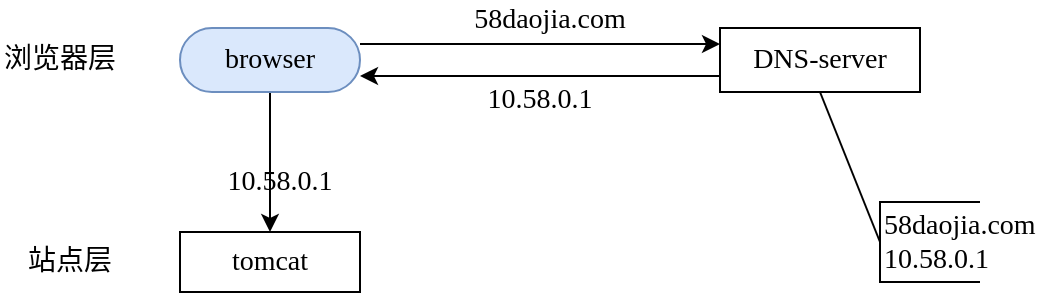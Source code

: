 <mxfile version="12.9.9" type="device" pages="5"><diagram id="zpZuHXQ0OQVlfVP7jmDp" name="DNS-1"><mxGraphModel dx="1072" dy="792" grid="1" gridSize="10" guides="1" tooltips="1" connect="1" arrows="1" fold="1" page="1" pageScale="1" pageWidth="827" pageHeight="1169" math="0" shadow="0"><root><mxCell id="0"/><mxCell id="1" parent="0"/><mxCell id="HsUQohTsoLfgaLIvV04S-1" style="edgeStyle=orthogonalEdgeStyle;rounded=0;orthogonalLoop=1;jettySize=auto;html=1;exitX=0.5;exitY=1;exitDx=0;exitDy=0;entryX=0.5;entryY=0;entryDx=0;entryDy=0;fontFamily=Verdana;fontSize=14;" edge="1" parent="1" source="HsUQohTsoLfgaLIvV04S-2" target="HsUQohTsoLfgaLIvV04S-3"><mxGeometry relative="1" as="geometry"><mxPoint x="385" y="330" as="targetPoint"/></mxGeometry></mxCell><mxCell id="HsUQohTsoLfgaLIvV04S-2" value="browser" style="rounded=1;whiteSpace=wrap;html=1;fontFamily=Verdana;fontSize=14;arcSize=50;fillColor=#dae8fc;strokeColor=#6c8ebf;" vertex="1" parent="1"><mxGeometry x="200" y="218" width="90" height="32" as="geometry"/></mxCell><mxCell id="HsUQohTsoLfgaLIvV04S-3" value="tomcat" style="rounded=0;whiteSpace=wrap;html=1;fontFamily=Verdana;fontSize=14;" vertex="1" parent="1"><mxGeometry x="200" y="320" width="90" height="30" as="geometry"/></mxCell><mxCell id="HsUQohTsoLfgaLIvV04S-4" value="DNS-server" style="rounded=0;whiteSpace=wrap;html=1;fontFamily=Verdana;fontSize=14;" vertex="1" parent="1"><mxGeometry x="470" y="218" width="100" height="32" as="geometry"/></mxCell><mxCell id="HsUQohTsoLfgaLIvV04S-5" value="" style="endArrow=classic;html=1;fontFamily=Verdana;fontSize=14;entryX=0;entryY=0.25;entryDx=0;entryDy=0;exitX=1;exitY=0.25;exitDx=0;exitDy=0;" edge="1" parent="1" source="HsUQohTsoLfgaLIvV04S-2" target="HsUQohTsoLfgaLIvV04S-4"><mxGeometry width="50" height="50" relative="1" as="geometry"><mxPoint x="330" y="246" as="sourcePoint"/><mxPoint x="350" y="408" as="targetPoint"/></mxGeometry></mxCell><mxCell id="HsUQohTsoLfgaLIvV04S-6" value="" style="endArrow=classic;html=1;fontFamily=Verdana;fontSize=14;entryX=1;entryY=0.75;entryDx=0;entryDy=0;exitX=0;exitY=0.75;exitDx=0;exitDy=0;" edge="1" parent="1" source="HsUQohTsoLfgaLIvV04S-4" target="HsUQohTsoLfgaLIvV04S-2"><mxGeometry width="50" height="50" relative="1" as="geometry"><mxPoint x="300" y="458" as="sourcePoint"/><mxPoint x="350" y="408" as="targetPoint"/></mxGeometry></mxCell><mxCell id="HsUQohTsoLfgaLIvV04S-7" value="58daojia.com&lt;br&gt;10.58.0.1" style="strokeWidth=1;html=1;shape=mxgraph.flowchart.annotation_1;align=left;pointerEvents=1;fontFamily=Verdana;fontSize=14;" vertex="1" parent="1"><mxGeometry x="550" y="305" width="50" height="40" as="geometry"/></mxCell><mxCell id="HsUQohTsoLfgaLIvV04S-8" value="" style="endArrow=none;html=1;fontFamily=Verdana;fontSize=14;entryX=0;entryY=0.5;entryDx=0;entryDy=0;entryPerimeter=0;exitX=0.5;exitY=1;exitDx=0;exitDy=0;" edge="1" parent="1" source="HsUQohTsoLfgaLIvV04S-4" target="HsUQohTsoLfgaLIvV04S-7"><mxGeometry width="50" height="50" relative="1" as="geometry"><mxPoint x="200" y="458" as="sourcePoint"/><mxPoint x="560" y="178" as="targetPoint"/></mxGeometry></mxCell><mxCell id="HsUQohTsoLfgaLIvV04S-9" value="浏览器层" style="text;html=1;strokeColor=none;fillColor=none;align=center;verticalAlign=middle;whiteSpace=wrap;rounded=0;fontFamily=Verdana;fontSize=14;" vertex="1" parent="1"><mxGeometry x="110" y="224" width="60" height="20" as="geometry"/></mxCell><mxCell id="HsUQohTsoLfgaLIvV04S-10" value="站点层" style="text;html=1;strokeColor=none;fillColor=none;align=center;verticalAlign=middle;whiteSpace=wrap;rounded=0;fontFamily=Verdana;fontSize=14;" vertex="1" parent="1"><mxGeometry x="120" y="325" width="50" height="20" as="geometry"/></mxCell><mxCell id="HsUQohTsoLfgaLIvV04S-11" value="10.58.0.1" style="text;html=1;strokeColor=none;fillColor=none;align=center;verticalAlign=middle;whiteSpace=wrap;rounded=0;fontFamily=Verdana;fontSize=14;" vertex="1" parent="1"><mxGeometry x="230" y="285" width="40" height="20" as="geometry"/></mxCell><mxCell id="HsUQohTsoLfgaLIvV04S-12" value="58daojia.com" style="text;html=1;strokeColor=none;fillColor=none;align=center;verticalAlign=middle;whiteSpace=wrap;rounded=0;fontFamily=Verdana;fontSize=14;" vertex="1" parent="1"><mxGeometry x="365" y="204" width="40" height="20" as="geometry"/></mxCell><mxCell id="HsUQohTsoLfgaLIvV04S-13" value="10.58.0.1" style="text;html=1;strokeColor=none;fillColor=none;align=center;verticalAlign=middle;whiteSpace=wrap;rounded=0;fontFamily=Verdana;fontSize=14;" vertex="1" parent="1"><mxGeometry x="360" y="244" width="40" height="20" as="geometry"/></mxCell></root></mxGraphModel></diagram><diagram id="c6EImzDYgwScPirnRLeY" name="DNS-2"><mxGraphModel dx="1072" dy="792" grid="1" gridSize="10" guides="1" tooltips="1" connect="1" arrows="1" fold="1" page="1" pageScale="1" pageWidth="827" pageHeight="1169" math="0" shadow="0"><root><mxCell id="KZvgGBw5aTbr4Hqtz_bt-0"/><mxCell id="KZvgGBw5aTbr4Hqtz_bt-1" parent="KZvgGBw5aTbr4Hqtz_bt-0"/><mxCell id="KZvgGBw5aTbr4Hqtz_bt-2" style="rounded=0;orthogonalLoop=1;jettySize=auto;html=1;exitX=0.5;exitY=1;exitDx=0;exitDy=0;entryX=0.5;entryY=0;entryDx=0;entryDy=0;fontFamily=Verdana;fontSize=14;" edge="1" parent="KZvgGBw5aTbr4Hqtz_bt-1" source="KZvgGBw5aTbr4Hqtz_bt-5" target="KZvgGBw5aTbr4Hqtz_bt-6"><mxGeometry relative="1" as="geometry"><mxPoint x="455" y="326" as="targetPoint"/></mxGeometry></mxCell><mxCell id="KZvgGBw5aTbr4Hqtz_bt-3" style="edgeStyle=none;rounded=0;orthogonalLoop=1;jettySize=auto;html=1;exitX=0.5;exitY=1;exitDx=0;exitDy=0;entryX=0.5;entryY=0;entryDx=0;entryDy=0;" edge="1" parent="KZvgGBw5aTbr4Hqtz_bt-1" source="KZvgGBw5aTbr4Hqtz_bt-5" target="KZvgGBw5aTbr4Hqtz_bt-17"><mxGeometry relative="1" as="geometry"/></mxCell><mxCell id="KZvgGBw5aTbr4Hqtz_bt-4" style="edgeStyle=none;rounded=0;orthogonalLoop=1;jettySize=auto;html=1;exitX=0.5;exitY=1;exitDx=0;exitDy=0;entryX=0.5;entryY=0;entryDx=0;entryDy=0;" edge="1" parent="KZvgGBw5aTbr4Hqtz_bt-1" source="KZvgGBw5aTbr4Hqtz_bt-5" target="KZvgGBw5aTbr4Hqtz_bt-18"><mxGeometry relative="1" as="geometry"/></mxCell><mxCell id="KZvgGBw5aTbr4Hqtz_bt-5" value="browser" style="rounded=1;whiteSpace=wrap;html=1;fontFamily=Verdana;fontSize=14;arcSize=50;fillColor=#dae8fc;strokeColor=#6c8ebf;" vertex="1" parent="KZvgGBw5aTbr4Hqtz_bt-1"><mxGeometry x="270" y="214" width="90" height="32" as="geometry"/></mxCell><mxCell id="KZvgGBw5aTbr4Hqtz_bt-6" value="tomcat" style="rounded=0;whiteSpace=wrap;html=1;fontFamily=Verdana;fontSize=14;" vertex="1" parent="KZvgGBw5aTbr4Hqtz_bt-1"><mxGeometry x="150" y="322" width="90" height="30" as="geometry"/></mxCell><mxCell id="KZvgGBw5aTbr4Hqtz_bt-7" value="DNS-server" style="rounded=0;whiteSpace=wrap;html=1;fontFamily=Verdana;fontSize=14;" vertex="1" parent="KZvgGBw5aTbr4Hqtz_bt-1"><mxGeometry x="540" y="214" width="100" height="32" as="geometry"/></mxCell><mxCell id="KZvgGBw5aTbr4Hqtz_bt-8" value="" style="endArrow=classic;html=1;fontFamily=Verdana;fontSize=14;entryX=0;entryY=0.25;entryDx=0;entryDy=0;exitX=1;exitY=0.25;exitDx=0;exitDy=0;" edge="1" parent="KZvgGBw5aTbr4Hqtz_bt-1" source="KZvgGBw5aTbr4Hqtz_bt-5" target="KZvgGBw5aTbr4Hqtz_bt-7"><mxGeometry width="50" height="50" relative="1" as="geometry"><mxPoint x="400" y="242" as="sourcePoint"/><mxPoint x="420" y="404" as="targetPoint"/></mxGeometry></mxCell><mxCell id="KZvgGBw5aTbr4Hqtz_bt-9" value="" style="endArrow=classic;html=1;fontFamily=Verdana;fontSize=14;entryX=1;entryY=0.75;entryDx=0;entryDy=0;exitX=0;exitY=0.75;exitDx=0;exitDy=0;" edge="1" parent="KZvgGBw5aTbr4Hqtz_bt-1" source="KZvgGBw5aTbr4Hqtz_bt-7" target="KZvgGBw5aTbr4Hqtz_bt-5"><mxGeometry width="50" height="50" relative="1" as="geometry"><mxPoint x="370" y="454" as="sourcePoint"/><mxPoint x="420" y="404" as="targetPoint"/></mxGeometry></mxCell><mxCell id="KZvgGBw5aTbr4Hqtz_bt-10" value="58daojia.com&lt;br&gt;10.58.0.1&lt;br&gt;10.58.0.2&lt;br&gt;10.58.0.3" style="strokeWidth=1;html=1;shape=mxgraph.flowchart.annotation_1;align=left;pointerEvents=1;fontFamily=Verdana;fontSize=14;" vertex="1" parent="KZvgGBw5aTbr4Hqtz_bt-1"><mxGeometry x="620" y="282" width="50" height="65" as="geometry"/></mxCell><mxCell id="KZvgGBw5aTbr4Hqtz_bt-11" value="" style="endArrow=none;html=1;fontFamily=Verdana;fontSize=14;entryX=0;entryY=0.5;entryDx=0;entryDy=0;entryPerimeter=0;exitX=0.5;exitY=1;exitDx=0;exitDy=0;" edge="1" parent="KZvgGBw5aTbr4Hqtz_bt-1" source="KZvgGBw5aTbr4Hqtz_bt-7" target="KZvgGBw5aTbr4Hqtz_bt-10"><mxGeometry width="50" height="50" relative="1" as="geometry"><mxPoint x="270" y="454" as="sourcePoint"/><mxPoint x="630" y="174" as="targetPoint"/></mxGeometry></mxCell><mxCell id="KZvgGBw5aTbr4Hqtz_bt-12" value="浏览器层" style="text;html=1;strokeColor=none;fillColor=none;align=center;verticalAlign=middle;whiteSpace=wrap;rounded=0;fontFamily=Verdana;fontSize=14;" vertex="1" parent="KZvgGBw5aTbr4Hqtz_bt-1"><mxGeometry x="180" y="220" width="60" height="20" as="geometry"/></mxCell><mxCell id="KZvgGBw5aTbr4Hqtz_bt-13" value="站点层" style="text;html=1;strokeColor=none;fillColor=none;align=center;verticalAlign=middle;whiteSpace=wrap;rounded=0;fontFamily=Verdana;fontSize=14;" vertex="1" parent="KZvgGBw5aTbr4Hqtz_bt-1"><mxGeometry x="60" y="327" width="50" height="20" as="geometry"/></mxCell><mxCell id="KZvgGBw5aTbr4Hqtz_bt-14" value="10.58.0.1" style="text;html=1;strokeColor=none;fillColor=none;align=center;verticalAlign=middle;whiteSpace=wrap;rounded=0;fontFamily=Verdana;fontSize=14;" vertex="1" parent="KZvgGBw5aTbr4Hqtz_bt-1"><mxGeometry x="200" y="282" width="40" height="20" as="geometry"/></mxCell><mxCell id="KZvgGBw5aTbr4Hqtz_bt-15" value="58daojia.com" style="text;html=1;strokeColor=none;fillColor=none;align=center;verticalAlign=middle;whiteSpace=wrap;rounded=0;fontFamily=Verdana;fontSize=14;" vertex="1" parent="KZvgGBw5aTbr4Hqtz_bt-1"><mxGeometry x="435" y="200" width="40" height="20" as="geometry"/></mxCell><mxCell id="KZvgGBw5aTbr4Hqtz_bt-16" value="10.58.0.1" style="text;html=1;strokeColor=none;fillColor=none;align=center;verticalAlign=middle;whiteSpace=wrap;rounded=0;fontFamily=Verdana;fontSize=14;" vertex="1" parent="KZvgGBw5aTbr4Hqtz_bt-1"><mxGeometry x="430" y="240" width="40" height="20" as="geometry"/></mxCell><mxCell id="KZvgGBw5aTbr4Hqtz_bt-17" value="tomcat" style="rounded=0;whiteSpace=wrap;html=1;fontFamily=Verdana;fontSize=14;" vertex="1" parent="KZvgGBw5aTbr4Hqtz_bt-1"><mxGeometry x="270" y="322" width="90" height="30" as="geometry"/></mxCell><mxCell id="KZvgGBw5aTbr4Hqtz_bt-18" value="tomcat" style="rounded=0;whiteSpace=wrap;html=1;fontFamily=Verdana;fontSize=14;" vertex="1" parent="KZvgGBw5aTbr4Hqtz_bt-1"><mxGeometry x="385" y="322" width="90" height="30" as="geometry"/></mxCell><mxCell id="KZvgGBw5aTbr4Hqtz_bt-19" value="10.58.0.2" style="text;html=1;strokeColor=none;fillColor=none;align=center;verticalAlign=middle;whiteSpace=wrap;rounded=0;fontFamily=Verdana;fontSize=14;" vertex="1" parent="KZvgGBw5aTbr4Hqtz_bt-1"><mxGeometry x="290" y="282" width="40" height="20" as="geometry"/></mxCell><mxCell id="KZvgGBw5aTbr4Hqtz_bt-20" value="10.58.0.3" style="text;html=1;strokeColor=none;fillColor=none;align=center;verticalAlign=middle;whiteSpace=wrap;rounded=0;fontFamily=Verdana;fontSize=14;" vertex="1" parent="KZvgGBw5aTbr4Hqtz_bt-1"><mxGeometry x="380" y="282" width="40" height="20" as="geometry"/></mxCell></root></mxGraphModel></diagram><diagram id="iMdXpCFE5CkQ_JZULBPX" name="DNS-3"><mxGraphModel dx="1072" dy="792" grid="1" gridSize="10" guides="1" tooltips="1" connect="1" arrows="1" fold="1" page="1" pageScale="1" pageWidth="827" pageHeight="1169" math="0" shadow="0"><root><mxCell id="s4kMLvhlRRua0ied4h7Z-0"/><mxCell id="s4kMLvhlRRua0ied4h7Z-1" parent="s4kMLvhlRRua0ied4h7Z-0"/><mxCell id="KQlap8AFxTcsS2_FgjtP-0" style="rounded=0;orthogonalLoop=1;jettySize=auto;html=1;exitX=0.5;exitY=1;exitDx=0;exitDy=0;entryX=0.5;entryY=0;entryDx=0;entryDy=0;fontFamily=Verdana;fontSize=14;" edge="1" parent="s4kMLvhlRRua0ied4h7Z-1" source="KQlap8AFxTcsS2_FgjtP-20" target="KQlap8AFxTcsS2_FgjtP-4"><mxGeometry relative="1" as="geometry"><mxPoint x="385" y="299" as="targetPoint"/></mxGeometry></mxCell><mxCell id="KQlap8AFxTcsS2_FgjtP-1" style="edgeStyle=none;rounded=0;orthogonalLoop=1;jettySize=auto;html=1;exitX=0.5;exitY=1;exitDx=0;exitDy=0;entryX=0.5;entryY=0;entryDx=0;entryDy=0;" edge="1" parent="s4kMLvhlRRua0ied4h7Z-1" source="KQlap8AFxTcsS2_FgjtP-3" target="KQlap8AFxTcsS2_FgjtP-20"><mxGeometry relative="1" as="geometry"/></mxCell><mxCell id="KQlap8AFxTcsS2_FgjtP-2" style="edgeStyle=none;rounded=0;orthogonalLoop=1;jettySize=auto;html=1;exitX=0.5;exitY=1;exitDx=0;exitDy=0;entryX=0.5;entryY=0;entryDx=0;entryDy=0;" edge="1" parent="s4kMLvhlRRua0ied4h7Z-1" source="KQlap8AFxTcsS2_FgjtP-20" target="KQlap8AFxTcsS2_FgjtP-16"><mxGeometry relative="1" as="geometry"/></mxCell><mxCell id="KQlap8AFxTcsS2_FgjtP-3" value="browser" style="rounded=1;whiteSpace=wrap;html=1;fontFamily=Verdana;fontSize=14;arcSize=50;fillColor=#dae8fc;strokeColor=#6c8ebf;" vertex="1" parent="s4kMLvhlRRua0ied4h7Z-1"><mxGeometry x="200" y="218" width="90" height="32" as="geometry"/></mxCell><mxCell id="KQlap8AFxTcsS2_FgjtP-4" value="tomcat" style="rounded=0;whiteSpace=wrap;html=1;fontFamily=Verdana;fontSize=14;" vertex="1" parent="s4kMLvhlRRua0ied4h7Z-1"><mxGeometry x="80" y="420" width="90" height="30" as="geometry"/></mxCell><mxCell id="KQlap8AFxTcsS2_FgjtP-5" value="DNS-server" style="rounded=0;whiteSpace=wrap;html=1;fontFamily=Verdana;fontSize=14;" vertex="1" parent="s4kMLvhlRRua0ied4h7Z-1"><mxGeometry x="470" y="218" width="100" height="32" as="geometry"/></mxCell><mxCell id="KQlap8AFxTcsS2_FgjtP-6" value="" style="endArrow=classic;html=1;fontFamily=Verdana;fontSize=14;entryX=0;entryY=0.25;entryDx=0;entryDy=0;exitX=1;exitY=0.25;exitDx=0;exitDy=0;" edge="1" parent="s4kMLvhlRRua0ied4h7Z-1" source="KQlap8AFxTcsS2_FgjtP-3" target="KQlap8AFxTcsS2_FgjtP-5"><mxGeometry width="50" height="50" relative="1" as="geometry"><mxPoint x="330" y="246" as="sourcePoint"/><mxPoint x="350" y="408" as="targetPoint"/></mxGeometry></mxCell><mxCell id="KQlap8AFxTcsS2_FgjtP-7" value="" style="endArrow=classic;html=1;fontFamily=Verdana;fontSize=14;entryX=1;entryY=0.75;entryDx=0;entryDy=0;exitX=0;exitY=0.75;exitDx=0;exitDy=0;" edge="1" parent="s4kMLvhlRRua0ied4h7Z-1" source="KQlap8AFxTcsS2_FgjtP-5" target="KQlap8AFxTcsS2_FgjtP-3"><mxGeometry width="50" height="50" relative="1" as="geometry"><mxPoint x="300" y="458" as="sourcePoint"/><mxPoint x="350" y="408" as="targetPoint"/></mxGeometry></mxCell><mxCell id="KQlap8AFxTcsS2_FgjtP-8" value="58daojia.com&lt;br&gt;10.58.0.1" style="strokeWidth=1;html=1;shape=mxgraph.flowchart.annotation_1;align=left;pointerEvents=1;fontFamily=Verdana;fontSize=14;" vertex="1" parent="s4kMLvhlRRua0ied4h7Z-1"><mxGeometry x="550" y="290" width="50" height="44" as="geometry"/></mxCell><mxCell id="KQlap8AFxTcsS2_FgjtP-9" value="" style="endArrow=none;html=1;fontFamily=Verdana;fontSize=14;entryX=0;entryY=0.5;entryDx=0;entryDy=0;entryPerimeter=0;exitX=0.5;exitY=1;exitDx=0;exitDy=0;" edge="1" parent="s4kMLvhlRRua0ied4h7Z-1" source="KQlap8AFxTcsS2_FgjtP-5" target="KQlap8AFxTcsS2_FgjtP-8"><mxGeometry width="50" height="50" relative="1" as="geometry"><mxPoint x="200" y="458" as="sourcePoint"/><mxPoint x="560" y="178" as="targetPoint"/></mxGeometry></mxCell><mxCell id="KQlap8AFxTcsS2_FgjtP-10" value="浏览器层" style="text;html=1;strokeColor=none;fillColor=none;align=center;verticalAlign=middle;whiteSpace=wrap;rounded=0;fontFamily=Verdana;fontSize=14;" vertex="1" parent="s4kMLvhlRRua0ied4h7Z-1"><mxGeometry x="110" y="224" width="60" height="20" as="geometry"/></mxCell><mxCell id="KQlap8AFxTcsS2_FgjtP-11" value="站点层" style="text;html=1;strokeColor=none;fillColor=none;align=center;verticalAlign=middle;whiteSpace=wrap;rounded=0;fontFamily=Verdana;fontSize=14;" vertex="1" parent="s4kMLvhlRRua0ied4h7Z-1"><mxGeometry x="10" y="425" width="50" height="20" as="geometry"/></mxCell><mxCell id="KQlap8AFxTcsS2_FgjtP-12" value="192.168.0.1" style="text;html=1;strokeColor=none;fillColor=none;align=center;verticalAlign=middle;whiteSpace=wrap;rounded=0;fontFamily=Verdana;fontSize=14;" vertex="1" parent="s4kMLvhlRRua0ied4h7Z-1"><mxGeometry x="110" y="390" width="40" height="20" as="geometry"/></mxCell><mxCell id="KQlap8AFxTcsS2_FgjtP-13" value="58daojia.com" style="text;html=1;strokeColor=none;fillColor=none;align=center;verticalAlign=middle;whiteSpace=wrap;rounded=0;fontFamily=Verdana;fontSize=14;" vertex="1" parent="s4kMLvhlRRua0ied4h7Z-1"><mxGeometry x="365" y="204" width="40" height="20" as="geometry"/></mxCell><mxCell id="KQlap8AFxTcsS2_FgjtP-14" value="10.58.0.1" style="text;html=1;strokeColor=none;fillColor=none;align=center;verticalAlign=middle;whiteSpace=wrap;rounded=0;fontFamily=Verdana;fontSize=14;" vertex="1" parent="s4kMLvhlRRua0ied4h7Z-1"><mxGeometry x="360" y="244" width="40" height="20" as="geometry"/></mxCell><mxCell id="KQlap8AFxTcsS2_FgjtP-15" value="tomcat" style="rounded=0;whiteSpace=wrap;html=1;fontFamily=Verdana;fontSize=14;" vertex="1" parent="s4kMLvhlRRua0ied4h7Z-1"><mxGeometry x="200" y="420" width="90" height="30" as="geometry"/></mxCell><mxCell id="KQlap8AFxTcsS2_FgjtP-16" value="tomcat" style="rounded=0;whiteSpace=wrap;html=1;fontFamily=Verdana;fontSize=14;" vertex="1" parent="s4kMLvhlRRua0ied4h7Z-1"><mxGeometry x="324" y="420" width="90" height="30" as="geometry"/></mxCell><mxCell id="KQlap8AFxTcsS2_FgjtP-17" value="192.168.0.2" style="text;html=1;strokeColor=none;fillColor=none;align=center;verticalAlign=middle;whiteSpace=wrap;rounded=0;fontFamily=Verdana;fontSize=14;" vertex="1" parent="s4kMLvhlRRua0ied4h7Z-1"><mxGeometry x="225" y="390" width="40" height="20" as="geometry"/></mxCell><mxCell id="KQlap8AFxTcsS2_FgjtP-18" value="192.168.0.3" style="text;html=1;strokeColor=none;fillColor=none;align=center;verticalAlign=middle;whiteSpace=wrap;rounded=0;fontFamily=Verdana;fontSize=14;" vertex="1" parent="s4kMLvhlRRua0ied4h7Z-1"><mxGeometry x="340" y="390" width="40" height="20" as="geometry"/></mxCell><mxCell id="KQlap8AFxTcsS2_FgjtP-19" style="edgeStyle=none;rounded=0;orthogonalLoop=1;jettySize=auto;html=1;exitX=0.5;exitY=1;exitDx=0;exitDy=0;entryX=0.5;entryY=0;entryDx=0;entryDy=0;" edge="1" parent="s4kMLvhlRRua0ied4h7Z-1" source="KQlap8AFxTcsS2_FgjtP-20" target="KQlap8AFxTcsS2_FgjtP-15"><mxGeometry relative="1" as="geometry"/></mxCell><mxCell id="KQlap8AFxTcsS2_FgjtP-20" value="nginx" style="rounded=0;whiteSpace=wrap;html=1;fontFamily=Verdana;fontSize=14;" vertex="1" parent="s4kMLvhlRRua0ied4h7Z-1"><mxGeometry x="200" y="320" width="90" height="30" as="geometry"/></mxCell><mxCell id="KQlap8AFxTcsS2_FgjtP-21" value="10.58.0.1" style="text;html=1;strokeColor=none;fillColor=none;align=center;verticalAlign=middle;whiteSpace=wrap;rounded=0;fontFamily=Verdana;fontSize=14;" vertex="1" parent="s4kMLvhlRRua0ied4h7Z-1"><mxGeometry x="225" y="280" width="40" height="20" as="geometry"/></mxCell><mxCell id="KQlap8AFxTcsS2_FgjtP-22" value="反向代理层" style="text;html=1;strokeColor=none;fillColor=none;align=center;verticalAlign=middle;whiteSpace=wrap;rounded=0;fontFamily=Verdana;fontSize=14;" vertex="1" parent="s4kMLvhlRRua0ied4h7Z-1"><mxGeometry x="100" y="325" width="80" height="20" as="geometry"/></mxCell><mxCell id="KQlap8AFxTcsS2_FgjtP-23" value="通过nginx可以&lt;br&gt;扩展多个tomcat" style="strokeWidth=1;html=1;shape=mxgraph.flowchart.annotation_1;align=left;pointerEvents=1;fontFamily=Verdana;fontSize=14;" vertex="1" parent="s4kMLvhlRRua0ied4h7Z-1"><mxGeometry x="460" y="413" width="50" height="44" as="geometry"/></mxCell><mxCell id="KQlap8AFxTcsS2_FgjtP-24" value="" style="endArrow=none;html=1;entryX=0;entryY=0.5;entryDx=0;entryDy=0;entryPerimeter=0;exitX=1;exitY=0.5;exitDx=0;exitDy=0;" edge="1" parent="s4kMLvhlRRua0ied4h7Z-1" source="KQlap8AFxTcsS2_FgjtP-16" target="KQlap8AFxTcsS2_FgjtP-23"><mxGeometry width="50" height="50" relative="1" as="geometry"><mxPoint x="390" y="430" as="sourcePoint"/><mxPoint x="440" y="380" as="targetPoint"/></mxGeometry></mxCell></root></mxGraphModel></diagram><diagram id="OO6VNeyCoTKlMHGnOYXL" name="多层高可用反向代理"><mxGraphModel dx="1072" dy="792" grid="1" gridSize="10" guides="1" tooltips="1" connect="1" arrows="1" fold="1" page="1" pageScale="1" pageWidth="827" pageHeight="1169" math="0" shadow="0"><root><mxCell id="-67aN8gZrEXCHROTeg15-0"/><mxCell id="-67aN8gZrEXCHROTeg15-1" parent="-67aN8gZrEXCHROTeg15-0"/><mxCell id="-67aN8gZrEXCHROTeg15-2" value="virtual IP" style="rounded=0;whiteSpace=wrap;html=1;fontFamily=Verdana;fontSize=14;verticalAlign=top;dashed=1;fillColor=#f8cecc;strokeColor=#b85450;" vertex="1" parent="-67aN8gZrEXCHROTeg15-1"><mxGeometry x="190" y="300" width="250" height="80" as="geometry"/></mxCell><mxCell id="-67aN8gZrEXCHROTeg15-3" style="edgeStyle=orthogonalEdgeStyle;rounded=0;orthogonalLoop=1;jettySize=auto;html=1;exitX=0.5;exitY=1;exitDx=0;exitDy=0;entryX=0.5;entryY=0;entryDx=0;entryDy=0;fontFamily=Verdana;fontSize=14;" edge="1" parent="-67aN8gZrEXCHROTeg15-1" source="-67aN8gZrEXCHROTeg15-4" target="-67aN8gZrEXCHROTeg15-5"><mxGeometry relative="1" as="geometry"/></mxCell><mxCell id="-67aN8gZrEXCHROTeg15-4" value="browser" style="rounded=1;whiteSpace=wrap;html=1;fontFamily=Verdana;fontSize=14;arcSize=50;fillColor=#dae8fc;strokeColor=#6c8ebf;" vertex="1" parent="-67aN8gZrEXCHROTeg15-1"><mxGeometry x="200" y="218" width="90" height="32" as="geometry"/></mxCell><mxCell id="-67aN8gZrEXCHROTeg15-5" value="lvs&lt;br&gt;keepalived" style="rounded=0;whiteSpace=wrap;html=1;fontFamily=Verdana;fontSize=14;" vertex="1" parent="-67aN8gZrEXCHROTeg15-1"><mxGeometry x="200" y="330" width="90" height="40" as="geometry"/></mxCell><mxCell id="-67aN8gZrEXCHROTeg15-6" value="lvs&lt;br&gt;keepalived" style="rounded=0;whiteSpace=wrap;html=1;fontFamily=Verdana;fontSize=14;" vertex="1" parent="-67aN8gZrEXCHROTeg15-1"><mxGeometry x="340" y="330" width="90" height="40" as="geometry"/></mxCell><mxCell id="-67aN8gZrEXCHROTeg15-7" value="" style="endArrow=classic;html=1;fontFamily=Verdana;fontSize=14;exitX=1;exitY=0.25;exitDx=0;exitDy=0;entryX=0;entryY=0.25;entryDx=0;entryDy=0;" edge="1" parent="-67aN8gZrEXCHROTeg15-1" source="-67aN8gZrEXCHROTeg15-5" target="-67aN8gZrEXCHROTeg15-6"><mxGeometry width="50" height="50" relative="1" as="geometry"><mxPoint x="300" y="430" as="sourcePoint"/><mxPoint x="350" y="380" as="targetPoint"/></mxGeometry></mxCell><mxCell id="-67aN8gZrEXCHROTeg15-8" value="" style="endArrow=classic;html=1;fontFamily=Verdana;fontSize=14;entryX=1;entryY=0.75;entryDx=0;entryDy=0;exitX=0;exitY=0.75;exitDx=0;exitDy=0;" edge="1" parent="-67aN8gZrEXCHROTeg15-1" source="-67aN8gZrEXCHROTeg15-6" target="-67aN8gZrEXCHROTeg15-5"><mxGeometry width="50" height="50" relative="1" as="geometry"><mxPoint x="300" y="430" as="sourcePoint"/><mxPoint x="350" y="380" as="targetPoint"/></mxGeometry></mxCell><mxCell id="-67aN8gZrEXCHROTeg15-9" style="edgeStyle=none;rounded=0;orthogonalLoop=1;jettySize=auto;html=1;exitX=0.5;exitY=1;exitDx=0;exitDy=0;" edge="1" parent="-67aN8gZrEXCHROTeg15-1" source="-67aN8gZrEXCHROTeg15-12" target="-67aN8gZrEXCHROTeg15-37"><mxGeometry relative="1" as="geometry"/></mxCell><mxCell id="-67aN8gZrEXCHROTeg15-10" style="edgeStyle=none;rounded=0;orthogonalLoop=1;jettySize=auto;html=1;exitX=0.5;exitY=1;exitDx=0;exitDy=0;entryX=0.5;entryY=0;entryDx=0;entryDy=0;" edge="1" parent="-67aN8gZrEXCHROTeg15-1" source="-67aN8gZrEXCHROTeg15-12" target="-67aN8gZrEXCHROTeg15-38"><mxGeometry relative="1" as="geometry"/></mxCell><mxCell id="-67aN8gZrEXCHROTeg15-11" style="edgeStyle=none;rounded=0;orthogonalLoop=1;jettySize=auto;html=1;exitX=0.5;exitY=1;exitDx=0;exitDy=0;entryX=0.5;entryY=0;entryDx=0;entryDy=0;" edge="1" parent="-67aN8gZrEXCHROTeg15-1" source="-67aN8gZrEXCHROTeg15-12" target="-67aN8gZrEXCHROTeg15-39"><mxGeometry relative="1" as="geometry"/></mxCell><mxCell id="-67aN8gZrEXCHROTeg15-12" value="nginx" style="rounded=0;whiteSpace=wrap;html=1;fontFamily=Verdana;fontSize=14;" vertex="1" parent="-67aN8gZrEXCHROTeg15-1"><mxGeometry x="200" y="421" width="90" height="30" as="geometry"/></mxCell><mxCell id="-67aN8gZrEXCHROTeg15-13" style="edgeStyle=none;rounded=0;orthogonalLoop=1;jettySize=auto;html=1;exitX=0.5;exitY=1;exitDx=0;exitDy=0;entryX=0.5;entryY=0;entryDx=0;entryDy=0;" edge="1" parent="-67aN8gZrEXCHROTeg15-1" source="-67aN8gZrEXCHROTeg15-16" target="-67aN8gZrEXCHROTeg15-38"><mxGeometry relative="1" as="geometry"/></mxCell><mxCell id="-67aN8gZrEXCHROTeg15-14" style="edgeStyle=none;rounded=0;orthogonalLoop=1;jettySize=auto;html=1;exitX=0.5;exitY=1;exitDx=0;exitDy=0;entryX=0.5;entryY=0;entryDx=0;entryDy=0;" edge="1" parent="-67aN8gZrEXCHROTeg15-1" source="-67aN8gZrEXCHROTeg15-16" target="-67aN8gZrEXCHROTeg15-37"><mxGeometry relative="1" as="geometry"/></mxCell><mxCell id="-67aN8gZrEXCHROTeg15-15" style="edgeStyle=none;rounded=0;orthogonalLoop=1;jettySize=auto;html=1;exitX=0.5;exitY=1;exitDx=0;exitDy=0;entryX=0.5;entryY=0;entryDx=0;entryDy=0;" edge="1" parent="-67aN8gZrEXCHROTeg15-1" source="-67aN8gZrEXCHROTeg15-16" target="-67aN8gZrEXCHROTeg15-39"><mxGeometry relative="1" as="geometry"/></mxCell><mxCell id="-67aN8gZrEXCHROTeg15-16" value="nginx" style="rounded=0;whiteSpace=wrap;html=1;fontFamily=Verdana;fontSize=14;" vertex="1" parent="-67aN8gZrEXCHROTeg15-1"><mxGeometry x="80" y="421" width="90" height="30" as="geometry"/></mxCell><mxCell id="-67aN8gZrEXCHROTeg15-17" style="edgeStyle=none;rounded=0;orthogonalLoop=1;jettySize=auto;html=1;exitX=0.5;exitY=1;exitDx=0;exitDy=0;entryX=0.5;entryY=0;entryDx=0;entryDy=0;" edge="1" parent="-67aN8gZrEXCHROTeg15-1" source="-67aN8gZrEXCHROTeg15-20" target="-67aN8gZrEXCHROTeg15-39"><mxGeometry relative="1" as="geometry"/></mxCell><mxCell id="-67aN8gZrEXCHROTeg15-18" style="edgeStyle=none;rounded=0;orthogonalLoop=1;jettySize=auto;html=1;exitX=0.5;exitY=1;exitDx=0;exitDy=0;entryX=0.5;entryY=0;entryDx=0;entryDy=0;" edge="1" parent="-67aN8gZrEXCHROTeg15-1" source="-67aN8gZrEXCHROTeg15-20" target="-67aN8gZrEXCHROTeg15-37"><mxGeometry relative="1" as="geometry"/></mxCell><mxCell id="-67aN8gZrEXCHROTeg15-19" style="edgeStyle=none;rounded=0;orthogonalLoop=1;jettySize=auto;html=1;exitX=0.5;exitY=1;exitDx=0;exitDy=0;entryX=0.5;entryY=0;entryDx=0;entryDy=0;" edge="1" parent="-67aN8gZrEXCHROTeg15-1" source="-67aN8gZrEXCHROTeg15-20" target="-67aN8gZrEXCHROTeg15-38"><mxGeometry relative="1" as="geometry"/></mxCell><mxCell id="-67aN8gZrEXCHROTeg15-20" value="nginx" style="rounded=0;whiteSpace=wrap;html=1;fontFamily=Verdana;fontSize=14;" vertex="1" parent="-67aN8gZrEXCHROTeg15-1"><mxGeometry x="320" y="421" width="90" height="30" as="geometry"/></mxCell><mxCell id="-67aN8gZrEXCHROTeg15-21" value="" style="endArrow=classic;html=1;fontFamily=Verdana;fontSize=14;exitX=0.5;exitY=1;exitDx=0;exitDy=0;entryX=0.5;entryY=0;entryDx=0;entryDy=0;" edge="1" parent="-67aN8gZrEXCHROTeg15-1" source="-67aN8gZrEXCHROTeg15-5" target="-67aN8gZrEXCHROTeg15-16"><mxGeometry width="50" height="50" relative="1" as="geometry"><mxPoint x="300" y="430" as="sourcePoint"/><mxPoint x="350" y="380" as="targetPoint"/></mxGeometry></mxCell><mxCell id="-67aN8gZrEXCHROTeg15-22" value="" style="endArrow=classic;html=1;fontFamily=Verdana;fontSize=14;exitX=0.5;exitY=1;exitDx=0;exitDy=0;" edge="1" parent="-67aN8gZrEXCHROTeg15-1" source="-67aN8gZrEXCHROTeg15-5" target="-67aN8gZrEXCHROTeg15-12"><mxGeometry width="50" height="50" relative="1" as="geometry"><mxPoint x="300" y="430" as="sourcePoint"/><mxPoint x="350" y="380" as="targetPoint"/></mxGeometry></mxCell><mxCell id="-67aN8gZrEXCHROTeg15-23" value="" style="endArrow=classic;html=1;fontFamily=Verdana;fontSize=14;exitX=0.5;exitY=1;exitDx=0;exitDy=0;entryX=0.5;entryY=0;entryDx=0;entryDy=0;" edge="1" parent="-67aN8gZrEXCHROTeg15-1" source="-67aN8gZrEXCHROTeg15-5" target="-67aN8gZrEXCHROTeg15-20"><mxGeometry width="50" height="50" relative="1" as="geometry"><mxPoint x="300" y="430" as="sourcePoint"/><mxPoint x="350" y="380" as="targetPoint"/></mxGeometry></mxCell><mxCell id="-67aN8gZrEXCHROTeg15-24" value="DNS-server" style="rounded=0;whiteSpace=wrap;html=1;fontFamily=Verdana;fontSize=14;" vertex="1" parent="-67aN8gZrEXCHROTeg15-1"><mxGeometry x="470" y="218" width="100" height="32" as="geometry"/></mxCell><mxCell id="-67aN8gZrEXCHROTeg15-25" value="" style="endArrow=classic;html=1;fontFamily=Verdana;fontSize=14;entryX=0;entryY=0.25;entryDx=0;entryDy=0;exitX=1;exitY=0.25;exitDx=0;exitDy=0;" edge="1" parent="-67aN8gZrEXCHROTeg15-1" source="-67aN8gZrEXCHROTeg15-4" target="-67aN8gZrEXCHROTeg15-24"><mxGeometry width="50" height="50" relative="1" as="geometry"><mxPoint x="330" y="246" as="sourcePoint"/><mxPoint x="350" y="408" as="targetPoint"/></mxGeometry></mxCell><mxCell id="-67aN8gZrEXCHROTeg15-26" value="" style="endArrow=classic;html=1;fontFamily=Verdana;fontSize=14;entryX=1;entryY=0.75;entryDx=0;entryDy=0;exitX=0;exitY=0.75;exitDx=0;exitDy=0;" edge="1" parent="-67aN8gZrEXCHROTeg15-1" source="-67aN8gZrEXCHROTeg15-24" target="-67aN8gZrEXCHROTeg15-4"><mxGeometry width="50" height="50" relative="1" as="geometry"><mxPoint x="300" y="458" as="sourcePoint"/><mxPoint x="350" y="408" as="targetPoint"/></mxGeometry></mxCell><mxCell id="-67aN8gZrEXCHROTeg15-27" value="通过lvs可以&lt;br&gt;扩展多个nginx" style="strokeWidth=1;html=1;shape=mxgraph.flowchart.annotation_1;align=left;pointerEvents=1;fontFamily=Verdana;fontSize=14;" vertex="1" parent="-67aN8gZrEXCHROTeg15-1"><mxGeometry x="470" y="416" width="50" height="40" as="geometry"/></mxCell><mxCell id="-67aN8gZrEXCHROTeg15-28" value="58daojia.com&lt;br&gt;10.58.0.1" style="strokeWidth=1;html=1;shape=mxgraph.flowchart.annotation_1;align=left;pointerEvents=1;fontFamily=Verdana;fontSize=14;" vertex="1" parent="-67aN8gZrEXCHROTeg15-1"><mxGeometry x="550" y="310" width="50" height="40" as="geometry"/></mxCell><mxCell id="-67aN8gZrEXCHROTeg15-29" value="" style="endArrow=none;html=1;fontFamily=Verdana;fontSize=14;entryX=0;entryY=0.5;entryDx=0;entryDy=0;entryPerimeter=0;exitX=1;exitY=0.5;exitDx=0;exitDy=0;" edge="1" parent="-67aN8gZrEXCHROTeg15-1" source="-67aN8gZrEXCHROTeg15-20" target="-67aN8gZrEXCHROTeg15-27"><mxGeometry width="50" height="50" relative="1" as="geometry"><mxPoint x="300" y="381" as="sourcePoint"/><mxPoint x="350" y="331" as="targetPoint"/></mxGeometry></mxCell><mxCell id="-67aN8gZrEXCHROTeg15-30" value="" style="endArrow=none;html=1;fontFamily=Verdana;fontSize=14;entryX=0;entryY=0.5;entryDx=0;entryDy=0;entryPerimeter=0;exitX=0.5;exitY=1;exitDx=0;exitDy=0;" edge="1" parent="-67aN8gZrEXCHROTeg15-1" source="-67aN8gZrEXCHROTeg15-24" target="-67aN8gZrEXCHROTeg15-28"><mxGeometry width="50" height="50" relative="1" as="geometry"><mxPoint x="200" y="458" as="sourcePoint"/><mxPoint x="560" y="178" as="targetPoint"/></mxGeometry></mxCell><mxCell id="-67aN8gZrEXCHROTeg15-31" value="浏览器层" style="text;html=1;strokeColor=none;fillColor=none;align=center;verticalAlign=middle;whiteSpace=wrap;rounded=0;fontFamily=Verdana;fontSize=14;" vertex="1" parent="-67aN8gZrEXCHROTeg15-1"><mxGeometry x="110" y="224" width="60" height="20" as="geometry"/></mxCell><mxCell id="-67aN8gZrEXCHROTeg15-32" value="反向代理层" style="text;html=1;strokeColor=none;fillColor=none;align=center;verticalAlign=middle;whiteSpace=wrap;rounded=0;fontFamily=Verdana;fontSize=14;" vertex="1" parent="-67aN8gZrEXCHROTeg15-1"><mxGeometry x="90" y="330" width="80" height="20" as="geometry"/></mxCell><mxCell id="-67aN8gZrEXCHROTeg15-33" value="站点层" style="text;html=1;strokeColor=none;fillColor=none;align=center;verticalAlign=middle;whiteSpace=wrap;rounded=0;fontFamily=Verdana;fontSize=14;" vertex="1" parent="-67aN8gZrEXCHROTeg15-1"><mxGeometry x="10" y="515" width="50" height="20" as="geometry"/></mxCell><mxCell id="-67aN8gZrEXCHROTeg15-34" value="10.58.0.1" style="text;html=1;strokeColor=none;fillColor=none;align=center;verticalAlign=middle;whiteSpace=wrap;rounded=0;fontFamily=Verdana;fontSize=14;" vertex="1" parent="-67aN8gZrEXCHROTeg15-1"><mxGeometry x="225" y="280" width="40" height="20" as="geometry"/></mxCell><mxCell id="-67aN8gZrEXCHROTeg15-35" value="58daojia.com" style="text;html=1;strokeColor=none;fillColor=none;align=center;verticalAlign=middle;whiteSpace=wrap;rounded=0;fontFamily=Verdana;fontSize=14;" vertex="1" parent="-67aN8gZrEXCHROTeg15-1"><mxGeometry x="365" y="204" width="40" height="20" as="geometry"/></mxCell><mxCell id="-67aN8gZrEXCHROTeg15-36" value="10.58.0.1" style="text;html=1;strokeColor=none;fillColor=none;align=center;verticalAlign=middle;whiteSpace=wrap;rounded=0;fontFamily=Verdana;fontSize=14;" vertex="1" parent="-67aN8gZrEXCHROTeg15-1"><mxGeometry x="360" y="244" width="40" height="20" as="geometry"/></mxCell><mxCell id="-67aN8gZrEXCHROTeg15-37" value="tomcat" style="rounded=0;whiteSpace=wrap;html=1;fontFamily=Verdana;fontSize=14;" vertex="1" parent="-67aN8gZrEXCHROTeg15-1"><mxGeometry x="200" y="510" width="90" height="30" as="geometry"/></mxCell><mxCell id="-67aN8gZrEXCHROTeg15-38" value="tomcat" style="rounded=0;whiteSpace=wrap;html=1;fontFamily=Verdana;fontSize=14;" vertex="1" parent="-67aN8gZrEXCHROTeg15-1"><mxGeometry x="80" y="510" width="90" height="30" as="geometry"/></mxCell><mxCell id="-67aN8gZrEXCHROTeg15-39" value="tomcat" style="rounded=0;whiteSpace=wrap;html=1;fontFamily=Verdana;fontSize=14;" vertex="1" parent="-67aN8gZrEXCHROTeg15-1"><mxGeometry x="320" y="510" width="90" height="30" as="geometry"/></mxCell></root></mxGraphModel></diagram><diagram id="pczm4hQ1v3Vu1KJ1tq5R" name="DNS-4"><mxGraphModel dx="1072" dy="792" grid="1" gridSize="10" guides="1" tooltips="1" connect="1" arrows="1" fold="1" page="1" pageScale="1" pageWidth="827" pageHeight="1169" math="0" shadow="0"><root><mxCell id="er0Ak32O91W76H6Tc7bs-0"/><mxCell id="er0Ak32O91W76H6Tc7bs-1" parent="er0Ak32O91W76H6Tc7bs-0"/><mxCell id="er0Ak32O91W76H6Tc7bs-2" value="virtual IP" style="rounded=0;whiteSpace=wrap;html=1;fontFamily=Verdana;fontSize=14;verticalAlign=top;dashed=1;fillColor=#f8cecc;strokeColor=#b85450;" vertex="1" parent="er0Ak32O91W76H6Tc7bs-1"><mxGeometry x="140" y="366" width="250" height="80" as="geometry"/></mxCell><mxCell id="er0Ak32O91W76H6Tc7bs-3" style="edgeStyle=orthogonalEdgeStyle;rounded=0;orthogonalLoop=1;jettySize=auto;html=1;exitX=0.5;exitY=1;exitDx=0;exitDy=0;entryX=0.5;entryY=0;entryDx=0;entryDy=0;fontFamily=Verdana;fontSize=14;" edge="1" parent="er0Ak32O91W76H6Tc7bs-1" source="er0Ak32O91W76H6Tc7bs-4" target="er0Ak32O91W76H6Tc7bs-5"><mxGeometry relative="1" as="geometry"/></mxCell><mxCell id="er0Ak32O91W76H6Tc7bs-4" value="browser" style="rounded=1;whiteSpace=wrap;html=1;fontFamily=Verdana;fontSize=14;arcSize=50;fillColor=#dae8fc;strokeColor=#6c8ebf;" vertex="1" parent="er0Ak32O91W76H6Tc7bs-1"><mxGeometry x="150" y="214" width="90" height="32" as="geometry"/></mxCell><mxCell id="er0Ak32O91W76H6Tc7bs-5" value="lvs&lt;br&gt;keepalived" style="rounded=0;whiteSpace=wrap;html=1;fontFamily=Verdana;fontSize=14;" vertex="1" parent="er0Ak32O91W76H6Tc7bs-1"><mxGeometry x="150" y="396" width="90" height="40" as="geometry"/></mxCell><mxCell id="er0Ak32O91W76H6Tc7bs-6" value="lvs&lt;br&gt;keepalived" style="rounded=0;whiteSpace=wrap;html=1;fontFamily=Verdana;fontSize=14;" vertex="1" parent="er0Ak32O91W76H6Tc7bs-1"><mxGeometry x="290" y="396" width="90" height="40" as="geometry"/></mxCell><mxCell id="er0Ak32O91W76H6Tc7bs-7" value="" style="endArrow=classic;html=1;fontFamily=Verdana;fontSize=14;exitX=1;exitY=0.25;exitDx=0;exitDy=0;entryX=0;entryY=0.25;entryDx=0;entryDy=0;" edge="1" parent="er0Ak32O91W76H6Tc7bs-1" source="er0Ak32O91W76H6Tc7bs-5" target="er0Ak32O91W76H6Tc7bs-6"><mxGeometry width="50" height="50" relative="1" as="geometry"><mxPoint x="250" y="496" as="sourcePoint"/><mxPoint x="300" y="446" as="targetPoint"/></mxGeometry></mxCell><mxCell id="er0Ak32O91W76H6Tc7bs-8" value="" style="endArrow=classic;html=1;fontFamily=Verdana;fontSize=14;entryX=1;entryY=0.75;entryDx=0;entryDy=0;exitX=0;exitY=0.75;exitDx=0;exitDy=0;" edge="1" parent="er0Ak32O91W76H6Tc7bs-1" source="er0Ak32O91W76H6Tc7bs-6" target="er0Ak32O91W76H6Tc7bs-5"><mxGeometry width="50" height="50" relative="1" as="geometry"><mxPoint x="250" y="496" as="sourcePoint"/><mxPoint x="300" y="446" as="targetPoint"/></mxGeometry></mxCell><mxCell id="er0Ak32O91W76H6Tc7bs-9" style="edgeStyle=none;rounded=0;orthogonalLoop=1;jettySize=auto;html=1;exitX=0.5;exitY=1;exitDx=0;exitDy=0;" edge="1" parent="er0Ak32O91W76H6Tc7bs-1" source="er0Ak32O91W76H6Tc7bs-12" target="er0Ak32O91W76H6Tc7bs-37"><mxGeometry relative="1" as="geometry"/></mxCell><mxCell id="er0Ak32O91W76H6Tc7bs-10" style="edgeStyle=none;rounded=0;orthogonalLoop=1;jettySize=auto;html=1;exitX=0.5;exitY=1;exitDx=0;exitDy=0;entryX=0.5;entryY=0;entryDx=0;entryDy=0;" edge="1" parent="er0Ak32O91W76H6Tc7bs-1" source="er0Ak32O91W76H6Tc7bs-12" target="er0Ak32O91W76H6Tc7bs-38"><mxGeometry relative="1" as="geometry"/></mxCell><mxCell id="er0Ak32O91W76H6Tc7bs-11" style="edgeStyle=none;rounded=0;orthogonalLoop=1;jettySize=auto;html=1;exitX=0.5;exitY=1;exitDx=0;exitDy=0;entryX=0.5;entryY=0;entryDx=0;entryDy=0;" edge="1" parent="er0Ak32O91W76H6Tc7bs-1" source="er0Ak32O91W76H6Tc7bs-12" target="er0Ak32O91W76H6Tc7bs-39"><mxGeometry relative="1" as="geometry"/></mxCell><mxCell id="er0Ak32O91W76H6Tc7bs-12" value="nginx" style="rounded=0;whiteSpace=wrap;html=1;fontFamily=Verdana;fontSize=14;" vertex="1" parent="er0Ak32O91W76H6Tc7bs-1"><mxGeometry x="300" y="528" width="90" height="30" as="geometry"/></mxCell><mxCell id="er0Ak32O91W76H6Tc7bs-13" style="edgeStyle=none;rounded=0;orthogonalLoop=1;jettySize=auto;html=1;exitX=0.5;exitY=1;exitDx=0;exitDy=0;entryX=0.5;entryY=0;entryDx=0;entryDy=0;" edge="1" parent="er0Ak32O91W76H6Tc7bs-1" source="er0Ak32O91W76H6Tc7bs-16" target="er0Ak32O91W76H6Tc7bs-38"><mxGeometry relative="1" as="geometry"/></mxCell><mxCell id="er0Ak32O91W76H6Tc7bs-14" style="edgeStyle=none;rounded=0;orthogonalLoop=1;jettySize=auto;html=1;exitX=0.5;exitY=1;exitDx=0;exitDy=0;entryX=0.5;entryY=0;entryDx=0;entryDy=0;" edge="1" parent="er0Ak32O91W76H6Tc7bs-1" source="er0Ak32O91W76H6Tc7bs-16" target="er0Ak32O91W76H6Tc7bs-37"><mxGeometry relative="1" as="geometry"/></mxCell><mxCell id="er0Ak32O91W76H6Tc7bs-15" style="edgeStyle=none;rounded=0;orthogonalLoop=1;jettySize=auto;html=1;exitX=0.5;exitY=1;exitDx=0;exitDy=0;entryX=0.5;entryY=0;entryDx=0;entryDy=0;" edge="1" parent="er0Ak32O91W76H6Tc7bs-1" source="er0Ak32O91W76H6Tc7bs-16" target="er0Ak32O91W76H6Tc7bs-39"><mxGeometry relative="1" as="geometry"/></mxCell><mxCell id="er0Ak32O91W76H6Tc7bs-16" value="nginx" style="rounded=0;whiteSpace=wrap;html=1;fontFamily=Verdana;fontSize=14;" vertex="1" parent="er0Ak32O91W76H6Tc7bs-1"><mxGeometry x="150" y="528" width="90" height="30" as="geometry"/></mxCell><mxCell id="er0Ak32O91W76H6Tc7bs-17" style="edgeStyle=none;rounded=0;orthogonalLoop=1;jettySize=auto;html=1;exitX=0.5;exitY=1;exitDx=0;exitDy=0;entryX=0.5;entryY=0;entryDx=0;entryDy=0;" edge="1" parent="er0Ak32O91W76H6Tc7bs-1" source="er0Ak32O91W76H6Tc7bs-20" target="er0Ak32O91W76H6Tc7bs-39"><mxGeometry relative="1" as="geometry"/></mxCell><mxCell id="er0Ak32O91W76H6Tc7bs-18" style="edgeStyle=none;rounded=0;orthogonalLoop=1;jettySize=auto;html=1;exitX=0.5;exitY=1;exitDx=0;exitDy=0;entryX=0.5;entryY=0;entryDx=0;entryDy=0;" edge="1" parent="er0Ak32O91W76H6Tc7bs-1" source="er0Ak32O91W76H6Tc7bs-20" target="er0Ak32O91W76H6Tc7bs-37"><mxGeometry relative="1" as="geometry"/></mxCell><mxCell id="er0Ak32O91W76H6Tc7bs-19" style="edgeStyle=none;rounded=0;orthogonalLoop=1;jettySize=auto;html=1;exitX=0.5;exitY=1;exitDx=0;exitDy=0;entryX=0.5;entryY=0;entryDx=0;entryDy=0;" edge="1" parent="er0Ak32O91W76H6Tc7bs-1" source="er0Ak32O91W76H6Tc7bs-20" target="er0Ak32O91W76H6Tc7bs-38"><mxGeometry relative="1" as="geometry"/></mxCell><mxCell id="er0Ak32O91W76H6Tc7bs-20" value="nginx" style="rounded=0;whiteSpace=wrap;html=1;fontFamily=Verdana;fontSize=14;" vertex="1" parent="er0Ak32O91W76H6Tc7bs-1"><mxGeometry x="440" y="528" width="90" height="30" as="geometry"/></mxCell><mxCell id="er0Ak32O91W76H6Tc7bs-21" value="" style="endArrow=classic;html=1;fontFamily=Verdana;fontSize=14;exitX=0.5;exitY=1;exitDx=0;exitDy=0;entryX=0.5;entryY=0;entryDx=0;entryDy=0;" edge="1" parent="er0Ak32O91W76H6Tc7bs-1" source="er0Ak32O91W76H6Tc7bs-5" target="er0Ak32O91W76H6Tc7bs-16"><mxGeometry width="50" height="50" relative="1" as="geometry"><mxPoint x="250" y="496" as="sourcePoint"/><mxPoint x="300" y="446" as="targetPoint"/></mxGeometry></mxCell><mxCell id="er0Ak32O91W76H6Tc7bs-22" value="" style="endArrow=classic;html=1;fontFamily=Verdana;fontSize=14;exitX=0.5;exitY=1;exitDx=0;exitDy=0;entryX=0.5;entryY=0;entryDx=0;entryDy=0;" edge="1" parent="er0Ak32O91W76H6Tc7bs-1" source="er0Ak32O91W76H6Tc7bs-5" target="er0Ak32O91W76H6Tc7bs-12"><mxGeometry width="50" height="50" relative="1" as="geometry"><mxPoint x="250" y="496" as="sourcePoint"/><mxPoint x="300" y="446" as="targetPoint"/></mxGeometry></mxCell><mxCell id="er0Ak32O91W76H6Tc7bs-23" value="" style="endArrow=classic;html=1;fontFamily=Verdana;fontSize=14;exitX=0.5;exitY=1;exitDx=0;exitDy=0;entryX=0.5;entryY=0;entryDx=0;entryDy=0;" edge="1" parent="er0Ak32O91W76H6Tc7bs-1" source="er0Ak32O91W76H6Tc7bs-5" target="er0Ak32O91W76H6Tc7bs-20"><mxGeometry width="50" height="50" relative="1" as="geometry"><mxPoint x="250" y="496" as="sourcePoint"/><mxPoint x="300" y="446" as="targetPoint"/></mxGeometry></mxCell><mxCell id="er0Ak32O91W76H6Tc7bs-24" value="DNS-server" style="rounded=0;whiteSpace=wrap;html=1;fontFamily=Verdana;fontSize=14;" vertex="1" parent="er0Ak32O91W76H6Tc7bs-1"><mxGeometry x="420" y="214" width="100" height="32" as="geometry"/></mxCell><mxCell id="er0Ak32O91W76H6Tc7bs-25" value="" style="endArrow=classic;html=1;fontFamily=Verdana;fontSize=14;entryX=0;entryY=0.25;entryDx=0;entryDy=0;exitX=1;exitY=0.25;exitDx=0;exitDy=0;" edge="1" parent="er0Ak32O91W76H6Tc7bs-1" source="er0Ak32O91W76H6Tc7bs-4" target="er0Ak32O91W76H6Tc7bs-24"><mxGeometry width="50" height="50" relative="1" as="geometry"><mxPoint x="280" y="242" as="sourcePoint"/><mxPoint x="300" y="404" as="targetPoint"/></mxGeometry></mxCell><mxCell id="er0Ak32O91W76H6Tc7bs-26" value="" style="endArrow=classic;html=1;fontFamily=Verdana;fontSize=14;entryX=1;entryY=0.75;entryDx=0;entryDy=0;exitX=0;exitY=0.75;exitDx=0;exitDy=0;" edge="1" parent="er0Ak32O91W76H6Tc7bs-1" source="er0Ak32O91W76H6Tc7bs-24" target="er0Ak32O91W76H6Tc7bs-4"><mxGeometry width="50" height="50" relative="1" as="geometry"><mxPoint x="250" y="454" as="sourcePoint"/><mxPoint x="300" y="404" as="targetPoint"/></mxGeometry></mxCell><mxCell id="er0Ak32O91W76H6Tc7bs-27" value="通过lvs可以&lt;br&gt;扩展多个nginx" style="strokeWidth=1;html=1;shape=mxgraph.flowchart.annotation_1;align=left;pointerEvents=1;fontFamily=Verdana;fontSize=14;" vertex="1" parent="er0Ak32O91W76H6Tc7bs-1"><mxGeometry x="590" y="523" width="50" height="40" as="geometry"/></mxCell><mxCell id="er0Ak32O91W76H6Tc7bs-28" value="58daojia.com&lt;br&gt;10.58.0.1&lt;br&gt;10.58.0.2" style="strokeWidth=1;html=1;shape=mxgraph.flowchart.annotation_1;align=left;pointerEvents=1;fontFamily=Verdana;fontSize=14;" vertex="1" parent="er0Ak32O91W76H6Tc7bs-1"><mxGeometry x="570" y="202" width="50" height="56" as="geometry"/></mxCell><mxCell id="er0Ak32O91W76H6Tc7bs-29" value="" style="endArrow=none;html=1;fontFamily=Verdana;fontSize=14;entryX=0;entryY=0.5;entryDx=0;entryDy=0;entryPerimeter=0;exitX=1;exitY=0.5;exitDx=0;exitDy=0;" edge="1" parent="er0Ak32O91W76H6Tc7bs-1" source="er0Ak32O91W76H6Tc7bs-20" target="er0Ak32O91W76H6Tc7bs-27"><mxGeometry width="50" height="50" relative="1" as="geometry"><mxPoint x="420" y="488" as="sourcePoint"/><mxPoint x="470" y="438" as="targetPoint"/></mxGeometry></mxCell><mxCell id="er0Ak32O91W76H6Tc7bs-30" value="" style="endArrow=none;html=1;fontFamily=Verdana;fontSize=14;entryX=0;entryY=0.5;entryDx=0;entryDy=0;entryPerimeter=0;exitX=1;exitY=0.5;exitDx=0;exitDy=0;" edge="1" parent="er0Ak32O91W76H6Tc7bs-1" source="er0Ak32O91W76H6Tc7bs-24" target="er0Ak32O91W76H6Tc7bs-28"><mxGeometry width="50" height="50" relative="1" as="geometry"><mxPoint x="150" y="454" as="sourcePoint"/><mxPoint x="510" y="174" as="targetPoint"/></mxGeometry></mxCell><mxCell id="er0Ak32O91W76H6Tc7bs-31" value="浏览器层" style="text;html=1;strokeColor=none;fillColor=none;align=center;verticalAlign=middle;whiteSpace=wrap;rounded=0;fontFamily=Verdana;fontSize=14;" vertex="1" parent="er0Ak32O91W76H6Tc7bs-1"><mxGeometry x="60" y="220" width="60" height="20" as="geometry"/></mxCell><mxCell id="er0Ak32O91W76H6Tc7bs-32" value="反向代理层" style="text;html=1;strokeColor=none;fillColor=none;align=center;verticalAlign=middle;whiteSpace=wrap;rounded=0;fontFamily=Verdana;fontSize=14;" vertex="1" parent="er0Ak32O91W76H6Tc7bs-1"><mxGeometry x="40" y="396" width="80" height="20" as="geometry"/></mxCell><mxCell id="er0Ak32O91W76H6Tc7bs-33" value="站点层" style="text;html=1;strokeColor=none;fillColor=none;align=center;verticalAlign=middle;whiteSpace=wrap;rounded=0;fontFamily=Verdana;fontSize=14;" vertex="1" parent="er0Ak32O91W76H6Tc7bs-1"><mxGeometry x="70" y="622" width="50" height="20" as="geometry"/></mxCell><mxCell id="er0Ak32O91W76H6Tc7bs-34" value="10.58.0.1" style="text;html=1;strokeColor=none;fillColor=none;align=center;verticalAlign=middle;whiteSpace=wrap;rounded=0;fontFamily=Verdana;fontSize=14;" vertex="1" parent="er0Ak32O91W76H6Tc7bs-1"><mxGeometry x="175" y="316" width="40" height="20" as="geometry"/></mxCell><mxCell id="er0Ak32O91W76H6Tc7bs-35" value="58daojia.com" style="text;html=1;strokeColor=none;fillColor=none;align=center;verticalAlign=middle;whiteSpace=wrap;rounded=0;fontFamily=Verdana;fontSize=14;" vertex="1" parent="er0Ak32O91W76H6Tc7bs-1"><mxGeometry x="315" y="200" width="40" height="20" as="geometry"/></mxCell><mxCell id="er0Ak32O91W76H6Tc7bs-36" value="10.58.0.1" style="text;html=1;strokeColor=none;fillColor=none;align=center;verticalAlign=middle;whiteSpace=wrap;rounded=0;fontFamily=Verdana;fontSize=14;" vertex="1" parent="er0Ak32O91W76H6Tc7bs-1"><mxGeometry x="310" y="240" width="40" height="20" as="geometry"/></mxCell><mxCell id="er0Ak32O91W76H6Tc7bs-37" value="tomcat" style="rounded=0;whiteSpace=wrap;html=1;fontFamily=Verdana;fontSize=14;" vertex="1" parent="er0Ak32O91W76H6Tc7bs-1"><mxGeometry x="300" y="617" width="90" height="30" as="geometry"/></mxCell><mxCell id="er0Ak32O91W76H6Tc7bs-38" value="tomcat" style="rounded=0;whiteSpace=wrap;html=1;fontFamily=Verdana;fontSize=14;" vertex="1" parent="er0Ak32O91W76H6Tc7bs-1"><mxGeometry x="150" y="617" width="90" height="30" as="geometry"/></mxCell><mxCell id="er0Ak32O91W76H6Tc7bs-39" value="tomcat" style="rounded=0;whiteSpace=wrap;html=1;fontFamily=Verdana;fontSize=14;" vertex="1" parent="er0Ak32O91W76H6Tc7bs-1"><mxGeometry x="440" y="617" width="90" height="30" as="geometry"/></mxCell><mxCell id="er0Ak32O91W76H6Tc7bs-40" value="virtual IP" style="rounded=0;whiteSpace=wrap;html=1;fontFamily=Verdana;fontSize=14;verticalAlign=top;dashed=1;fillColor=#f8cecc;strokeColor=#b85450;" vertex="1" parent="er0Ak32O91W76H6Tc7bs-1"><mxGeometry x="430" y="366" width="250" height="80" as="geometry"/></mxCell><mxCell id="er0Ak32O91W76H6Tc7bs-41" style="edgeStyle=none;rounded=0;orthogonalLoop=1;jettySize=auto;html=1;exitX=0.5;exitY=1;exitDx=0;exitDy=0;entryX=0.5;entryY=0;entryDx=0;entryDy=0;" edge="1" parent="er0Ak32O91W76H6Tc7bs-1" source="er0Ak32O91W76H6Tc7bs-44" target="er0Ak32O91W76H6Tc7bs-16"><mxGeometry relative="1" as="geometry"/></mxCell><mxCell id="er0Ak32O91W76H6Tc7bs-42" style="edgeStyle=none;rounded=0;orthogonalLoop=1;jettySize=auto;html=1;exitX=0.5;exitY=1;exitDx=0;exitDy=0;entryX=0.5;entryY=0;entryDx=0;entryDy=0;" edge="1" parent="er0Ak32O91W76H6Tc7bs-1" source="er0Ak32O91W76H6Tc7bs-44" target="er0Ak32O91W76H6Tc7bs-12"><mxGeometry relative="1" as="geometry"/></mxCell><mxCell id="er0Ak32O91W76H6Tc7bs-43" style="edgeStyle=none;rounded=0;orthogonalLoop=1;jettySize=auto;html=1;exitX=0.5;exitY=1;exitDx=0;exitDy=0;" edge="1" parent="er0Ak32O91W76H6Tc7bs-1" source="er0Ak32O91W76H6Tc7bs-44" target="er0Ak32O91W76H6Tc7bs-20"><mxGeometry relative="1" as="geometry"/></mxCell><mxCell id="er0Ak32O91W76H6Tc7bs-44" value="lvs&lt;br&gt;keepalived" style="rounded=0;whiteSpace=wrap;html=1;fontFamily=Verdana;fontSize=14;" vertex="1" parent="er0Ak32O91W76H6Tc7bs-1"><mxGeometry x="440" y="396" width="90" height="40" as="geometry"/></mxCell><mxCell id="er0Ak32O91W76H6Tc7bs-45" value="lvs&lt;br&gt;keepalived" style="rounded=0;whiteSpace=wrap;html=1;fontFamily=Verdana;fontSize=14;" vertex="1" parent="er0Ak32O91W76H6Tc7bs-1"><mxGeometry x="580" y="396" width="90" height="40" as="geometry"/></mxCell><mxCell id="er0Ak32O91W76H6Tc7bs-46" value="" style="endArrow=classic;html=1;fontFamily=Verdana;fontSize=14;exitX=1;exitY=0.25;exitDx=0;exitDy=0;entryX=0;entryY=0.25;entryDx=0;entryDy=0;" edge="1" parent="er0Ak32O91W76H6Tc7bs-1" source="er0Ak32O91W76H6Tc7bs-44" target="er0Ak32O91W76H6Tc7bs-45"><mxGeometry width="50" height="50" relative="1" as="geometry"><mxPoint x="540" y="496" as="sourcePoint"/><mxPoint x="590" y="446" as="targetPoint"/></mxGeometry></mxCell><mxCell id="er0Ak32O91W76H6Tc7bs-47" value="" style="endArrow=classic;html=1;fontFamily=Verdana;fontSize=14;entryX=1;entryY=0.75;entryDx=0;entryDy=0;exitX=0;exitY=0.75;exitDx=0;exitDy=0;" edge="1" parent="er0Ak32O91W76H6Tc7bs-1" source="er0Ak32O91W76H6Tc7bs-45" target="er0Ak32O91W76H6Tc7bs-44"><mxGeometry width="50" height="50" relative="1" as="geometry"><mxPoint x="540" y="496" as="sourcePoint"/><mxPoint x="590" y="446" as="targetPoint"/></mxGeometry></mxCell><mxCell id="er0Ak32O91W76H6Tc7bs-48" value="10.58.0.2" style="text;html=1;strokeColor=none;fillColor=none;align=center;verticalAlign=middle;whiteSpace=wrap;rounded=0;fontFamily=Verdana;fontSize=14;" vertex="1" parent="er0Ak32O91W76H6Tc7bs-1"><mxGeometry x="340" y="316" width="40" height="20" as="geometry"/></mxCell><mxCell id="er0Ak32O91W76H6Tc7bs-49" style="edgeStyle=none;rounded=0;orthogonalLoop=1;jettySize=auto;html=1;exitX=0.5;exitY=1;exitDx=0;exitDy=0;entryX=0.5;entryY=0;entryDx=0;entryDy=0;" edge="1" parent="er0Ak32O91W76H6Tc7bs-1" source="er0Ak32O91W76H6Tc7bs-4" target="er0Ak32O91W76H6Tc7bs-44"><mxGeometry relative="1" as="geometry"/></mxCell><mxCell id="er0Ak32O91W76H6Tc7bs-50" value="通过DNS轮询&lt;br&gt;扩充人口性能" style="strokeWidth=1;html=1;shape=mxgraph.flowchart.annotation_1;align=left;pointerEvents=1;fontFamily=Verdana;fontSize=14;" vertex="1" parent="er0Ak32O91W76H6Tc7bs-1"><mxGeometry x="720" y="386" width="50" height="40" as="geometry"/></mxCell><mxCell id="er0Ak32O91W76H6Tc7bs-51" value="" style="endArrow=none;html=1;entryX=0;entryY=0.5;entryDx=0;entryDy=0;entryPerimeter=0;exitX=1;exitY=0.5;exitDx=0;exitDy=0;" edge="1" parent="er0Ak32O91W76H6Tc7bs-1" source="er0Ak32O91W76H6Tc7bs-40" target="er0Ak32O91W76H6Tc7bs-50"><mxGeometry width="50" height="50" relative="1" as="geometry"><mxPoint x="360" y="526" as="sourcePoint"/><mxPoint x="410" y="476" as="targetPoint"/></mxGeometry></mxCell></root></mxGraphModel></diagram></mxfile>